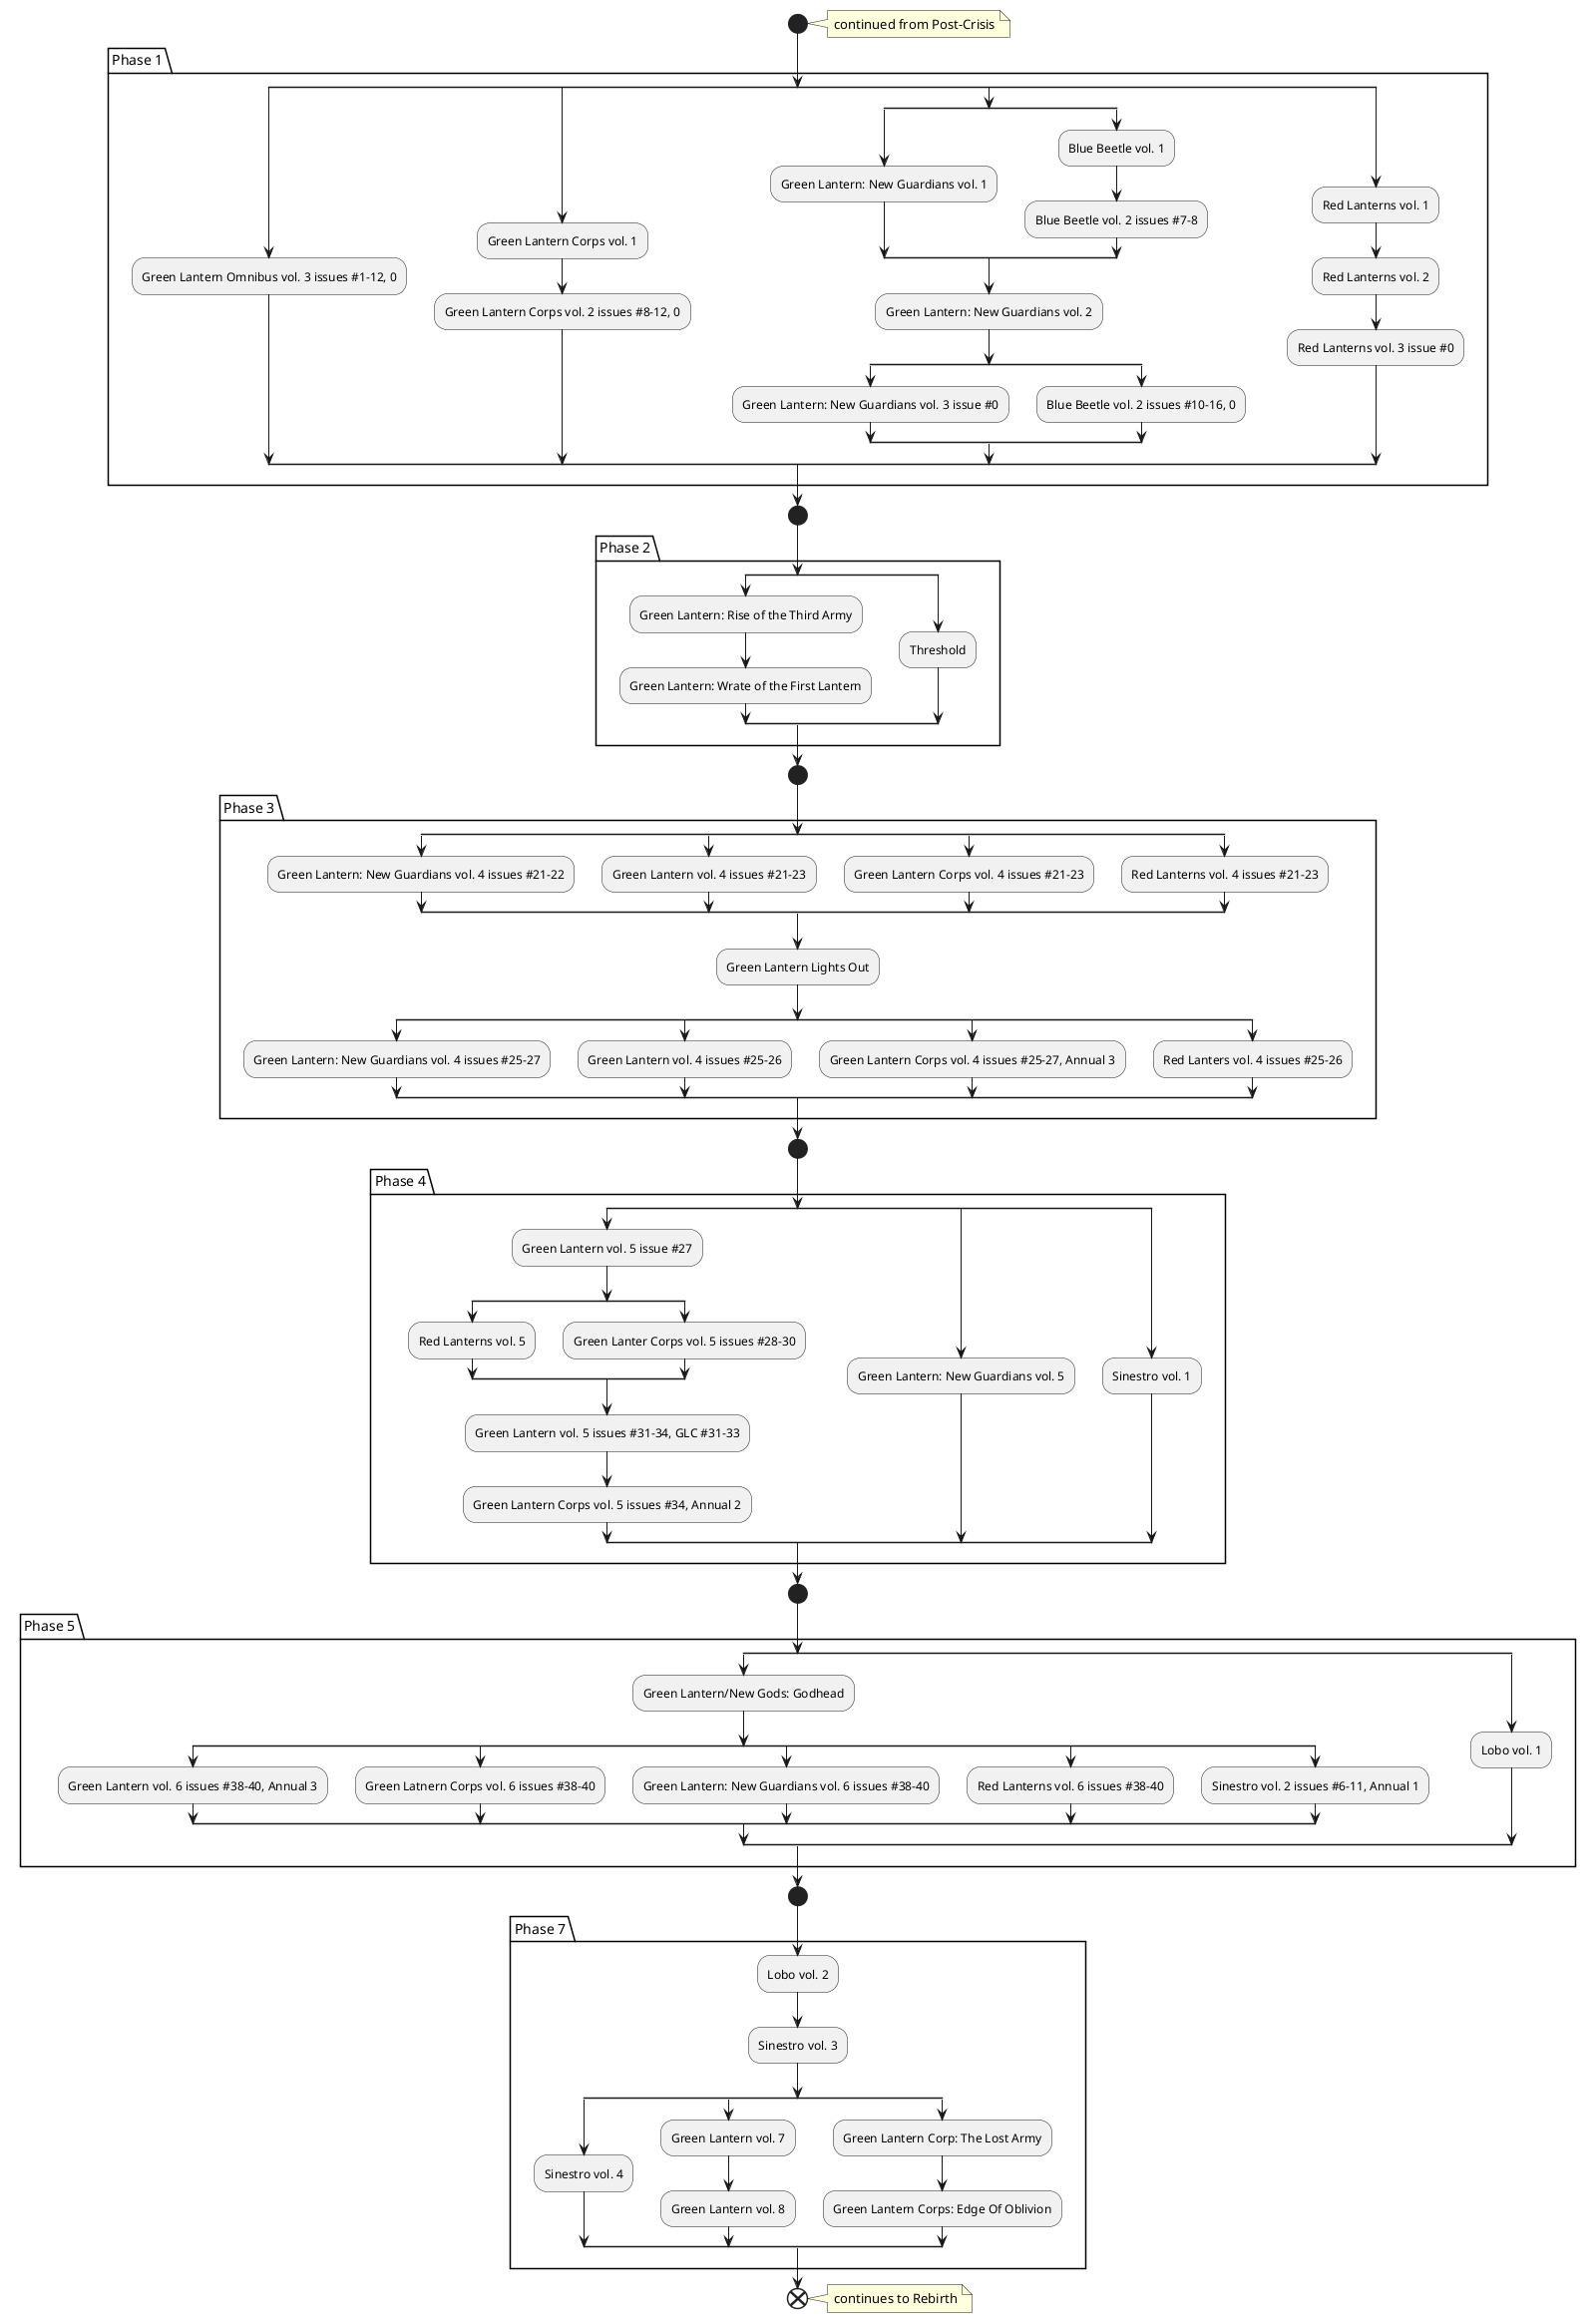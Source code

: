 @startuml
    start
    note right: continued from Post-Crisis
    package Phase 1 {
        split
            :Green Lantern Omnibus vol. 3 issues #1-12, 0;
        split again
            :Green Lantern Corps vol. 1;
            :Green Lantern Corps vol. 2 issues #8-12, 0;
        split again
            split
                :Green Lantern: New Guardians vol. 1;
            split again
                :Blue Beetle vol. 1;
                :Blue Beetle vol. 2 issues #7-8;
            end split
            :Green Lantern: New Guardians vol. 2;
            split
                :Green Lantern: New Guardians vol. 3 issue #0;
            split again
                :Blue Beetle vol. 2 issues #10-16, 0;
            end split
        split again
            :Red Lanterns vol. 1;
            :Red Lanterns vol. 2;
            :Red Lanterns vol. 3 issue #0;
        end split
    }

    start

    package Phase 2 {
        split
            :Green Lantern: Rise of the Third Army;
            :Green Lantern: Wrate of the First Lantern;
        split again
            :Threshold;
        end split
    }

    start

    package Phase 3 {
        split
            :Green Lantern: New Guardians vol. 4 issues #21-22;
        split again
            :Green Lantern vol. 4 issues #21-23;
        split again
            :Green Lantern Corps vol. 4 issues #21-23;
        split again
            :Red Lanterns vol. 4 issues #21-23;
        end split
        :Green Lantern Lights Out;
        split
            :Green Lantern: New Guardians vol. 4 issues #25-27;
        split again
            :Green Lantern vol. 4 issues #25-26;
        split again
            :Green Lantern Corps vol. 4 issues #25-27, Annual 3;
        split again
            :Red Lanters vol. 4 issues #25-26;
        end split
    }

    start

    package Phase 4 {
        split
            :Green Lantern vol. 5 issue #27;
            split
                :Red Lanterns vol. 5;
            split again
                :Green Lanter Corps vol. 5 issues #28-30;
            end split
            :Green Lantern vol. 5 issues #31-34, GLC #31-33;
            :Green Lantern Corps vol. 5 issues #34, Annual 2;
        split again
            :Green Lantern: New Guardians vol. 5;
        split again
            :Sinestro vol. 1;
        end split
    }

    start

    package Phase 5 {
        split
            :Green Lantern/New Gods: Godhead;
            split
                :Green Lantern vol. 6 issues #38-40, Annual 3;
            split again
                :Green Latnern Corps vol. 6 issues #38-40;
            split again
                :Green Lantern: New Guardians vol. 6 issues #38-40;
            split again
                :Red Lanterns vol. 6 issues #38-40;
            split again
                :Sinestro vol. 2 issues #6-11, Annual 1;
            end split
        split again
            :Lobo vol. 1;
        end split
    }

    start

    package Phase 7 {
        :Lobo vol. 2;
        :Sinestro vol. 3;
        split
            :Sinestro vol. 4;
        split again
            :Green Lantern vol. 7;
            :Green Lantern vol. 8;
        split again
            :Green Lantern Corp: The Lost Army;
            :Green Lantern Corps: Edge Of Oblivion;
        end split
    }

    end
    note right: continues to Rebirth
@enduml
